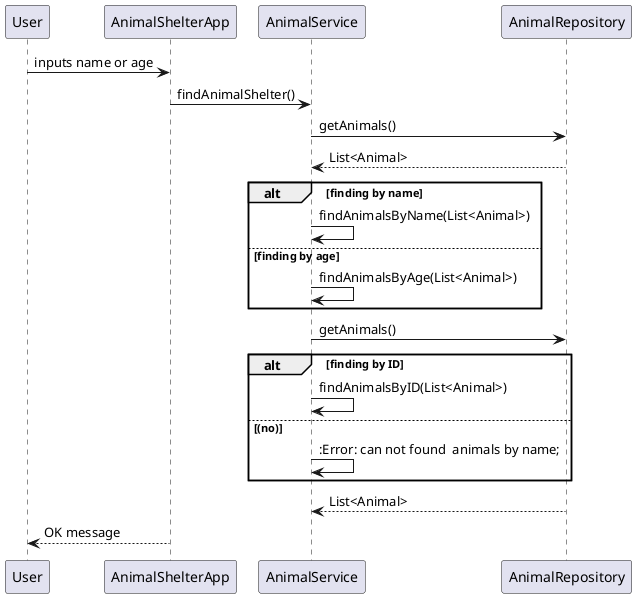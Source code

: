@startuml

User -> AnimalShelterApp : inputs name or age
AnimalShelterApp -> AnimalService : findAnimalShelter()

AnimalService -> AnimalRepository : getAnimals()
AnimalService <-- AnimalRepository : List<Animal>



alt finding by name
AnimalService -> AnimalService : findAnimalsByName(List<Animal>)

else finding by age
AnimalService -> AnimalService : findAnimalsByAge(List<Animal>)
end

AnimalService -> AnimalRepository : getAnimals()


alt finding by ID
AnimalService -> AnimalService : findAnimalsByID(List<Animal>)
else (no)
AnimalService -> AnimalService : :Error: can not found  animals by name;
end
AnimalService <-- AnimalRepository : List<Animal>

User <-- AnimalShelterApp : OK message
@enduml